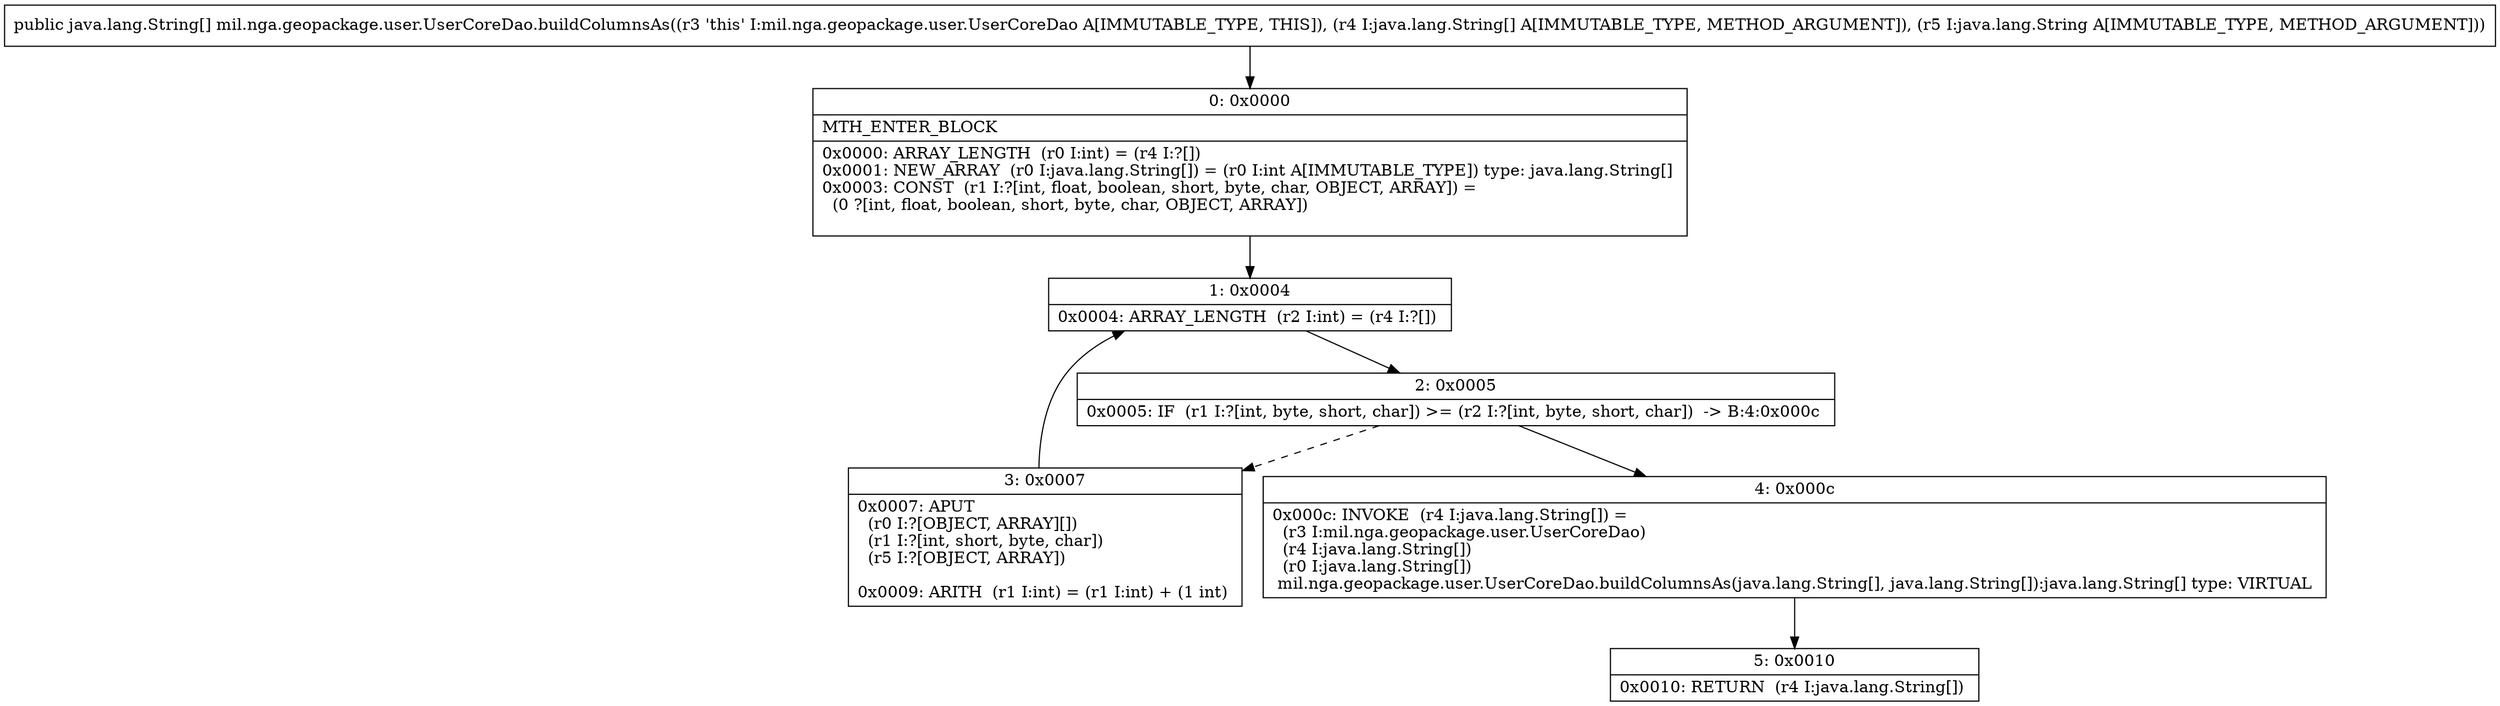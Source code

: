 digraph "CFG formil.nga.geopackage.user.UserCoreDao.buildColumnsAs([Ljava\/lang\/String;Ljava\/lang\/String;)[Ljava\/lang\/String;" {
Node_0 [shape=record,label="{0\:\ 0x0000|MTH_ENTER_BLOCK\l|0x0000: ARRAY_LENGTH  (r0 I:int) = (r4 I:?[]) \l0x0001: NEW_ARRAY  (r0 I:java.lang.String[]) = (r0 I:int A[IMMUTABLE_TYPE]) type: java.lang.String[] \l0x0003: CONST  (r1 I:?[int, float, boolean, short, byte, char, OBJECT, ARRAY]) = \l  (0 ?[int, float, boolean, short, byte, char, OBJECT, ARRAY])\l \l}"];
Node_1 [shape=record,label="{1\:\ 0x0004|0x0004: ARRAY_LENGTH  (r2 I:int) = (r4 I:?[]) \l}"];
Node_2 [shape=record,label="{2\:\ 0x0005|0x0005: IF  (r1 I:?[int, byte, short, char]) \>= (r2 I:?[int, byte, short, char])  \-\> B:4:0x000c \l}"];
Node_3 [shape=record,label="{3\:\ 0x0007|0x0007: APUT  \l  (r0 I:?[OBJECT, ARRAY][])\l  (r1 I:?[int, short, byte, char])\l  (r5 I:?[OBJECT, ARRAY])\l \l0x0009: ARITH  (r1 I:int) = (r1 I:int) + (1 int) \l}"];
Node_4 [shape=record,label="{4\:\ 0x000c|0x000c: INVOKE  (r4 I:java.lang.String[]) = \l  (r3 I:mil.nga.geopackage.user.UserCoreDao)\l  (r4 I:java.lang.String[])\l  (r0 I:java.lang.String[])\l mil.nga.geopackage.user.UserCoreDao.buildColumnsAs(java.lang.String[], java.lang.String[]):java.lang.String[] type: VIRTUAL \l}"];
Node_5 [shape=record,label="{5\:\ 0x0010|0x0010: RETURN  (r4 I:java.lang.String[]) \l}"];
MethodNode[shape=record,label="{public java.lang.String[] mil.nga.geopackage.user.UserCoreDao.buildColumnsAs((r3 'this' I:mil.nga.geopackage.user.UserCoreDao A[IMMUTABLE_TYPE, THIS]), (r4 I:java.lang.String[] A[IMMUTABLE_TYPE, METHOD_ARGUMENT]), (r5 I:java.lang.String A[IMMUTABLE_TYPE, METHOD_ARGUMENT])) }"];
MethodNode -> Node_0;
Node_0 -> Node_1;
Node_1 -> Node_2;
Node_2 -> Node_3[style=dashed];
Node_2 -> Node_4;
Node_3 -> Node_1;
Node_4 -> Node_5;
}

